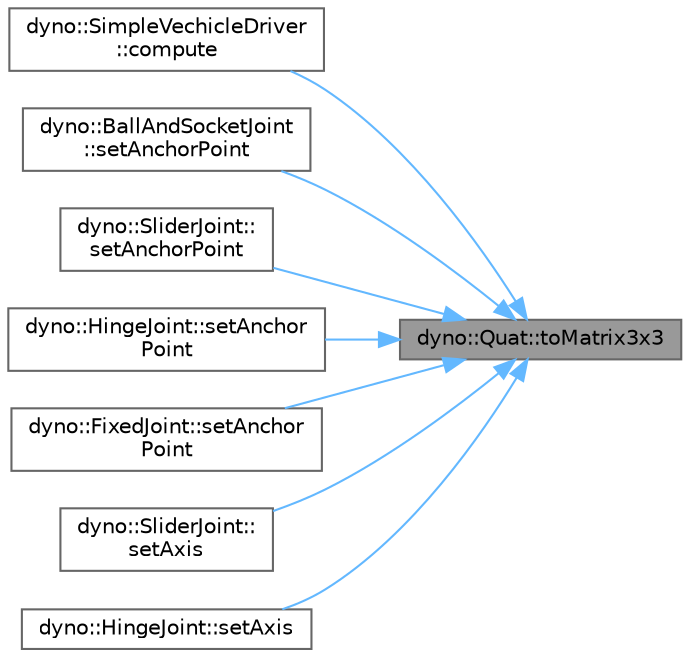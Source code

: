 digraph "dyno::Quat::toMatrix3x3"
{
 // LATEX_PDF_SIZE
  bgcolor="transparent";
  edge [fontname=Helvetica,fontsize=10,labelfontname=Helvetica,labelfontsize=10];
  node [fontname=Helvetica,fontsize=10,shape=box,height=0.2,width=0.4];
  rankdir="RL";
  Node1 [id="Node000001",label="dyno::Quat::toMatrix3x3",height=0.2,width=0.4,color="gray40", fillcolor="grey60", style="filled", fontcolor="black",tooltip=" "];
  Node1 -> Node2 [id="edge1_Node000001_Node000002",dir="back",color="steelblue1",style="solid",tooltip=" "];
  Node2 [id="Node000002",label="dyno::SimpleVechicleDriver\l::compute",height=0.2,width=0.4,color="grey40", fillcolor="white", style="filled",URL="$classdyno_1_1_simple_vechicle_driver.html#a1efb6cd1fa729ec0d94873263dc42a21",tooltip=" "];
  Node1 -> Node3 [id="edge2_Node000001_Node000003",dir="back",color="steelblue1",style="solid",tooltip=" "];
  Node3 [id="Node000003",label="dyno::BallAndSocketJoint\l::setAnchorPoint",height=0.2,width=0.4,color="grey40", fillcolor="white", style="filled",URL="$classdyno_1_1_ball_and_socket_joint.html#abdf137918d2bee1343819daafd50e155",tooltip=" "];
  Node1 -> Node4 [id="edge3_Node000001_Node000004",dir="back",color="steelblue1",style="solid",tooltip=" "];
  Node4 [id="Node000004",label="dyno::SliderJoint::\lsetAnchorPoint",height=0.2,width=0.4,color="grey40", fillcolor="white", style="filled",URL="$classdyno_1_1_slider_joint.html#a0c6bbcacd86bd5ad9a876247cde61d28",tooltip=" "];
  Node1 -> Node5 [id="edge4_Node000001_Node000005",dir="back",color="steelblue1",style="solid",tooltip=" "];
  Node5 [id="Node000005",label="dyno::HingeJoint::setAnchor\lPoint",height=0.2,width=0.4,color="grey40", fillcolor="white", style="filled",URL="$classdyno_1_1_hinge_joint.html#accbe6c5f8200cddf9039da482a25d810",tooltip=" "];
  Node1 -> Node6 [id="edge5_Node000001_Node000006",dir="back",color="steelblue1",style="solid",tooltip=" "];
  Node6 [id="Node000006",label="dyno::FixedJoint::setAnchor\lPoint",height=0.2,width=0.4,color="grey40", fillcolor="white", style="filled",URL="$classdyno_1_1_fixed_joint.html#a318d74e766448f33456a013303b494af",tooltip=" "];
  Node1 -> Node7 [id="edge6_Node000001_Node000007",dir="back",color="steelblue1",style="solid",tooltip=" "];
  Node7 [id="Node000007",label="dyno::SliderJoint::\lsetAxis",height=0.2,width=0.4,color="grey40", fillcolor="white", style="filled",URL="$classdyno_1_1_slider_joint.html#af1089357ff237c75f618eceabcaac1f7",tooltip=" "];
  Node1 -> Node8 [id="edge7_Node000001_Node000008",dir="back",color="steelblue1",style="solid",tooltip=" "];
  Node8 [id="Node000008",label="dyno::HingeJoint::setAxis",height=0.2,width=0.4,color="grey40", fillcolor="white", style="filled",URL="$classdyno_1_1_hinge_joint.html#aca7fbfbdbb2d18e84e0eedca28555127",tooltip=" "];
}

